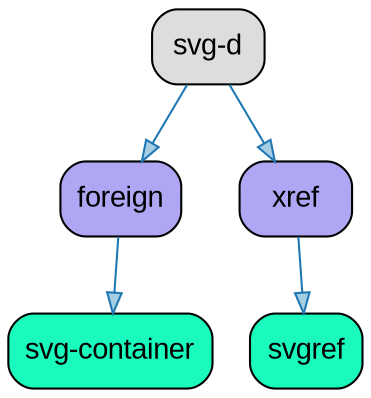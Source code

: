 // DITA Domain svg-d
strict digraph {
				
  // Root node
  
	"svg-d" [label ="svg-d" fontname="Arial" shape="Mrecord" style="filled"  fillcolor="#DDDDDD"]
			
  // Other nodes
      
	"foreign" [label ="foreign" fontname="Arial" shape="Mrecord" style="filled"  fillcolor="#AFA7F4"]
         
	"svg-container" [label ="svg-container" fontname="Arial" shape="Mrecord" style="filled"  fillcolor="#1AFABC"]
      
      
	"xref" [label ="xref" fontname="Arial" shape="Mrecord" style="filled"  fillcolor="#AFA7F4"]
         
	"svgref" [label ="svgref" fontname="Arial" shape="Mrecord" style="filled"  fillcolor="#1AFABC"]
      
   
  // Edges
      
	"svg-d" -> "foreign" [fillcolor="#a6cee3" color="#1f78b4"]
         
	"foreign" -> "svg-container" [fillcolor="#a6cee3" color="#1f78b4"]
      
      
	"svg-d" -> "xref" [fillcolor="#a6cee3" color="#1f78b4"]
         
	"xref" -> "svgref" [fillcolor="#a6cee3" color="#1f78b4"]
      
   }